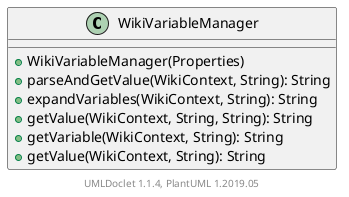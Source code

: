 @startuml

    class WikiVariableManager [[WikiVariableManager.html]] {
        +WikiVariableManager(Properties)
        +parseAndGetValue(WikiContext, String): String
        +expandVariables(WikiContext, String): String
        +getValue(WikiContext, String, String): String
        +getVariable(WikiContext, String): String
        +getValue(WikiContext, String): String
    }


    center footer UMLDoclet 1.1.4, PlantUML 1.2019.05
@enduml
